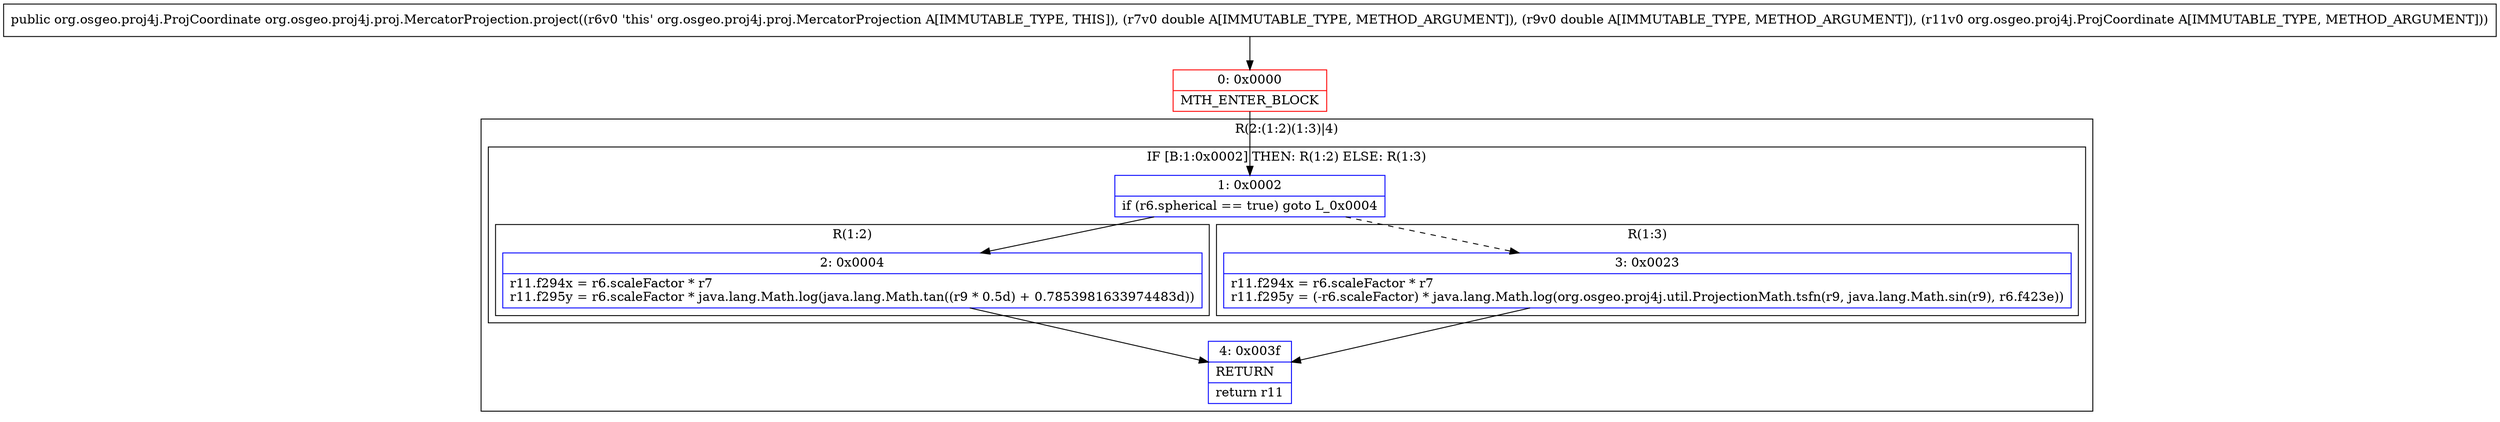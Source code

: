 digraph "CFG fororg.osgeo.proj4j.proj.MercatorProjection.project(DDLorg\/osgeo\/proj4j\/ProjCoordinate;)Lorg\/osgeo\/proj4j\/ProjCoordinate;" {
subgraph cluster_Region_1462359521 {
label = "R(2:(1:2)(1:3)|4)";
node [shape=record,color=blue];
subgraph cluster_IfRegion_1266529872 {
label = "IF [B:1:0x0002] THEN: R(1:2) ELSE: R(1:3)";
node [shape=record,color=blue];
Node_1 [shape=record,label="{1\:\ 0x0002|if (r6.spherical == true) goto L_0x0004\l}"];
subgraph cluster_Region_1302256227 {
label = "R(1:2)";
node [shape=record,color=blue];
Node_2 [shape=record,label="{2\:\ 0x0004|r11.f294x = r6.scaleFactor * r7\lr11.f295y = r6.scaleFactor * java.lang.Math.log(java.lang.Math.tan((r9 * 0.5d) + 0.7853981633974483d))\l}"];
}
subgraph cluster_Region_1226677755 {
label = "R(1:3)";
node [shape=record,color=blue];
Node_3 [shape=record,label="{3\:\ 0x0023|r11.f294x = r6.scaleFactor * r7\lr11.f295y = (\-r6.scaleFactor) * java.lang.Math.log(org.osgeo.proj4j.util.ProjectionMath.tsfn(r9, java.lang.Math.sin(r9), r6.f423e))\l}"];
}
}
Node_4 [shape=record,label="{4\:\ 0x003f|RETURN\l|return r11\l}"];
}
Node_0 [shape=record,color=red,label="{0\:\ 0x0000|MTH_ENTER_BLOCK\l}"];
MethodNode[shape=record,label="{public org.osgeo.proj4j.ProjCoordinate org.osgeo.proj4j.proj.MercatorProjection.project((r6v0 'this' org.osgeo.proj4j.proj.MercatorProjection A[IMMUTABLE_TYPE, THIS]), (r7v0 double A[IMMUTABLE_TYPE, METHOD_ARGUMENT]), (r9v0 double A[IMMUTABLE_TYPE, METHOD_ARGUMENT]), (r11v0 org.osgeo.proj4j.ProjCoordinate A[IMMUTABLE_TYPE, METHOD_ARGUMENT])) }"];
MethodNode -> Node_0;
Node_1 -> Node_2;
Node_1 -> Node_3[style=dashed];
Node_2 -> Node_4;
Node_3 -> Node_4;
Node_0 -> Node_1;
}

